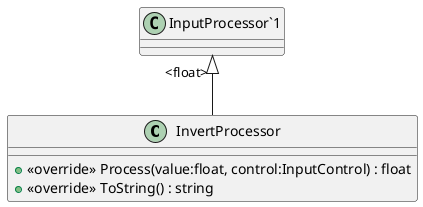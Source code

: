 @startuml
class InvertProcessor {
    + <<override>> Process(value:float, control:InputControl) : float
    + <<override>> ToString() : string
}
"InputProcessor`1" "<float>" <|-- InvertProcessor
@enduml
